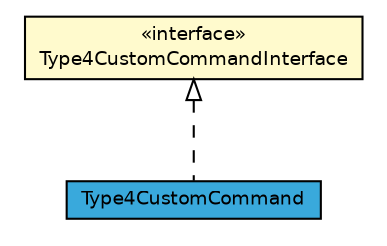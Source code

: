 #!/usr/local/bin/dot
#
# Class diagram 
# Generated by UMLGraph version R5_7_2-3-gee82a7 (http://www.umlgraph.org/)
#

digraph G {
	edge [fontname="Helvetica",fontsize=10,labelfontname="Helvetica",labelfontsize=10];
	node [fontname="Helvetica",fontsize=10,shape=plaintext];
	nodesep=0.25;
	ranksep=0.5;
	// com.st.st25sdk.command.Type4CustomCommand
	c35371 [label=<<table title="com.st.st25sdk.command.Type4CustomCommand" border="0" cellborder="1" cellspacing="0" cellpadding="2" port="p" bgcolor="#39a9dc" href="./Type4CustomCommand.html">
		<tr><td><table border="0" cellspacing="0" cellpadding="1">
<tr><td align="center" balign="center"> Type4CustomCommand </td></tr>
		</table></td></tr>
		</table>>, URL="./Type4CustomCommand.html", fontname="Helvetica", fontcolor="black", fontsize=9.0];
	// com.st.st25sdk.command.Type4CustomCommandInterface
	c35384 [label=<<table title="com.st.st25sdk.command.Type4CustomCommandInterface" border="0" cellborder="1" cellspacing="0" cellpadding="2" port="p" bgcolor="lemonChiffon" href="./Type4CustomCommandInterface.html">
		<tr><td><table border="0" cellspacing="0" cellpadding="1">
<tr><td align="center" balign="center"> &#171;interface&#187; </td></tr>
<tr><td align="center" balign="center"> Type4CustomCommandInterface </td></tr>
		</table></td></tr>
		</table>>, URL="./Type4CustomCommandInterface.html", fontname="Helvetica", fontcolor="black", fontsize=9.0];
	//com.st.st25sdk.command.Type4CustomCommand implements com.st.st25sdk.command.Type4CustomCommandInterface
	c35384:p -> c35371:p [dir=back,arrowtail=empty,style=dashed];
}

